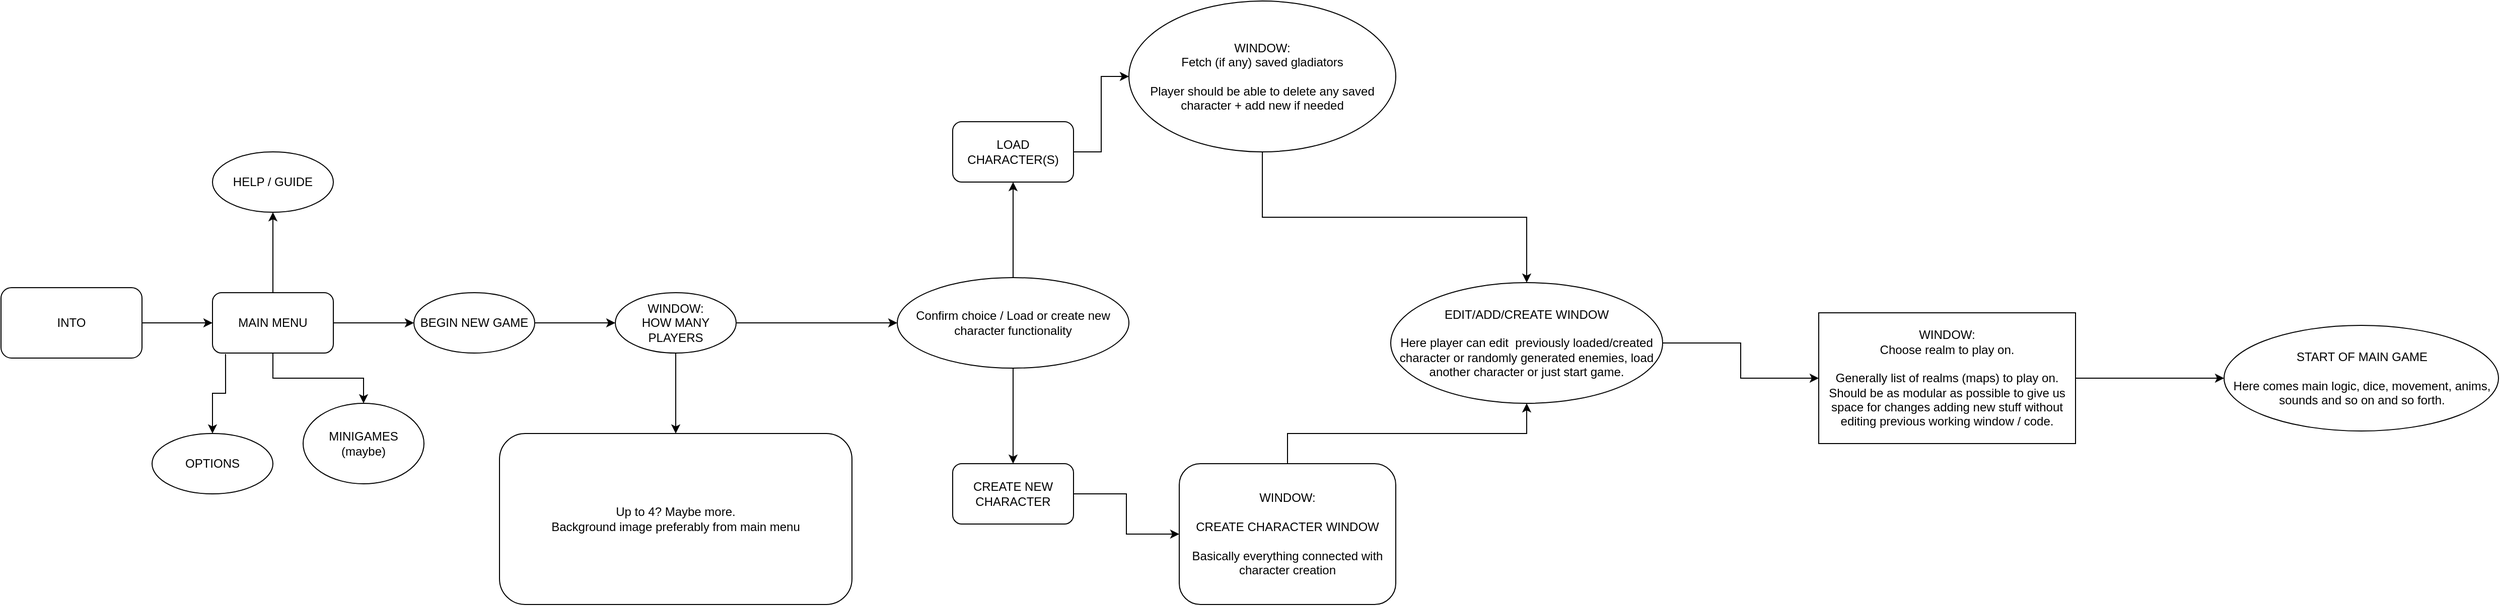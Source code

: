 <mxfile version="20.0.3" type="github">
  <diagram id="SZfK_inIEzVROsYKz_Nr" name="Page-1">
    <mxGraphModel dx="3220" dy="1300" grid="1" gridSize="10" guides="1" tooltips="1" connect="1" arrows="1" fold="1" page="1" pageScale="1" pageWidth="850" pageHeight="1100" math="0" shadow="0">
      <root>
        <mxCell id="0" />
        <mxCell id="1" parent="0" />
        <mxCell id="ox3uqfzwlMQcpdOZVIlB-2" style="edgeStyle=orthogonalEdgeStyle;rounded=0;orthogonalLoop=1;jettySize=auto;html=1;" parent="1" source="ox3uqfzwlMQcpdOZVIlB-1" target="ox3uqfzwlMQcpdOZVIlB-5" edge="1">
          <mxGeometry relative="1" as="geometry">
            <mxPoint x="-460" y="610" as="targetPoint" />
          </mxGeometry>
        </mxCell>
        <mxCell id="ox3uqfzwlMQcpdOZVIlB-1" value="INTO" style="rounded=1;whiteSpace=wrap;html=1;" parent="1" vertex="1">
          <mxGeometry x="-680" y="575" width="140" height="70" as="geometry" />
        </mxCell>
        <mxCell id="ox3uqfzwlMQcpdOZVIlB-8" value="" style="edgeStyle=orthogonalEdgeStyle;rounded=0;orthogonalLoop=1;jettySize=auto;html=1;" parent="1" source="ox3uqfzwlMQcpdOZVIlB-5" target="ox3uqfzwlMQcpdOZVIlB-7" edge="1">
          <mxGeometry relative="1" as="geometry" />
        </mxCell>
        <mxCell id="ox3uqfzwlMQcpdOZVIlB-10" value="" style="edgeStyle=orthogonalEdgeStyle;rounded=0;orthogonalLoop=1;jettySize=auto;html=1;exitX=0.108;exitY=1.017;exitDx=0;exitDy=0;exitPerimeter=0;" parent="1" source="ox3uqfzwlMQcpdOZVIlB-5" target="ox3uqfzwlMQcpdOZVIlB-9" edge="1">
          <mxGeometry relative="1" as="geometry" />
        </mxCell>
        <mxCell id="ox3uqfzwlMQcpdOZVIlB-12" value="" style="edgeStyle=orthogonalEdgeStyle;rounded=0;orthogonalLoop=1;jettySize=auto;html=1;" parent="1" source="ox3uqfzwlMQcpdOZVIlB-5" target="ox3uqfzwlMQcpdOZVIlB-11" edge="1">
          <mxGeometry relative="1" as="geometry" />
        </mxCell>
        <mxCell id="ox3uqfzwlMQcpdOZVIlB-17" style="edgeStyle=orthogonalEdgeStyle;rounded=0;orthogonalLoop=1;jettySize=auto;html=1;" parent="1" source="ox3uqfzwlMQcpdOZVIlB-5" target="ox3uqfzwlMQcpdOZVIlB-18" edge="1">
          <mxGeometry relative="1" as="geometry">
            <mxPoint x="-350" y="710" as="targetPoint" />
          </mxGeometry>
        </mxCell>
        <mxCell id="ox3uqfzwlMQcpdOZVIlB-5" value="MAIN MENU" style="rounded=1;whiteSpace=wrap;html=1;" parent="1" vertex="1">
          <mxGeometry x="-470" y="580" width="120" height="60" as="geometry" />
        </mxCell>
        <mxCell id="ox3uqfzwlMQcpdOZVIlB-7" value="HELP / GUIDE" style="ellipse;whiteSpace=wrap;html=1;rounded=1;" parent="1" vertex="1">
          <mxGeometry x="-470" y="440" width="120" height="60" as="geometry" />
        </mxCell>
        <mxCell id="ox3uqfzwlMQcpdOZVIlB-9" value="OPTIONS" style="ellipse;whiteSpace=wrap;html=1;rounded=1;" parent="1" vertex="1">
          <mxGeometry x="-530" y="720" width="120" height="60" as="geometry" />
        </mxCell>
        <mxCell id="zvDr6hN8rVWCarO8aaTl-2" value="" style="edgeStyle=orthogonalEdgeStyle;rounded=0;orthogonalLoop=1;jettySize=auto;html=1;" edge="1" parent="1" source="ox3uqfzwlMQcpdOZVIlB-11" target="zvDr6hN8rVWCarO8aaTl-1">
          <mxGeometry relative="1" as="geometry" />
        </mxCell>
        <mxCell id="ox3uqfzwlMQcpdOZVIlB-11" value="BEGIN NEW GAME" style="ellipse;whiteSpace=wrap;html=1;rounded=1;" parent="1" vertex="1">
          <mxGeometry x="-270" y="580" width="120" height="60" as="geometry" />
        </mxCell>
        <mxCell id="ox3uqfzwlMQcpdOZVIlB-18" value="MINIGAMES&lt;br&gt;(maybe)" style="ellipse;whiteSpace=wrap;html=1;" parent="1" vertex="1">
          <mxGeometry x="-380" y="690" width="120" height="80" as="geometry" />
        </mxCell>
        <mxCell id="zvDr6hN8rVWCarO8aaTl-4" value="" style="edgeStyle=orthogonalEdgeStyle;rounded=0;orthogonalLoop=1;jettySize=auto;html=1;" edge="1" parent="1" source="zvDr6hN8rVWCarO8aaTl-1" target="zvDr6hN8rVWCarO8aaTl-3">
          <mxGeometry relative="1" as="geometry" />
        </mxCell>
        <mxCell id="zvDr6hN8rVWCarO8aaTl-6" value="" style="edgeStyle=orthogonalEdgeStyle;rounded=0;orthogonalLoop=1;jettySize=auto;html=1;" edge="1" parent="1" source="zvDr6hN8rVWCarO8aaTl-1" target="zvDr6hN8rVWCarO8aaTl-5">
          <mxGeometry relative="1" as="geometry" />
        </mxCell>
        <mxCell id="zvDr6hN8rVWCarO8aaTl-1" value="WINDOW:&lt;br&gt;HOW MANY PLAYERS" style="ellipse;whiteSpace=wrap;html=1;rounded=1;" vertex="1" parent="1">
          <mxGeometry x="-70" y="580" width="120" height="60" as="geometry" />
        </mxCell>
        <mxCell id="zvDr6hN8rVWCarO8aaTl-3" value="&lt;div&gt;Up to 4? Maybe more. &lt;br&gt;&lt;/div&gt;&lt;div&gt;Background image preferably from main menu&lt;br&gt;&lt;/div&gt;" style="whiteSpace=wrap;html=1;rounded=1;" vertex="1" parent="1">
          <mxGeometry x="-185" y="720" width="350" height="170" as="geometry" />
        </mxCell>
        <mxCell id="zvDr6hN8rVWCarO8aaTl-8" value="" style="edgeStyle=orthogonalEdgeStyle;rounded=0;orthogonalLoop=1;jettySize=auto;html=1;" edge="1" parent="1" source="zvDr6hN8rVWCarO8aaTl-5" target="zvDr6hN8rVWCarO8aaTl-7">
          <mxGeometry relative="1" as="geometry" />
        </mxCell>
        <mxCell id="zvDr6hN8rVWCarO8aaTl-10" value="" style="edgeStyle=orthogonalEdgeStyle;rounded=0;orthogonalLoop=1;jettySize=auto;html=1;" edge="1" parent="1" source="zvDr6hN8rVWCarO8aaTl-5" target="zvDr6hN8rVWCarO8aaTl-9">
          <mxGeometry relative="1" as="geometry" />
        </mxCell>
        <mxCell id="zvDr6hN8rVWCarO8aaTl-5" value="Confirm choice / Load or create new character functionality " style="ellipse;whiteSpace=wrap;html=1;rounded=1;" vertex="1" parent="1">
          <mxGeometry x="210" y="565" width="230" height="90" as="geometry" />
        </mxCell>
        <mxCell id="zvDr6hN8rVWCarO8aaTl-12" value="" style="edgeStyle=orthogonalEdgeStyle;rounded=0;orthogonalLoop=1;jettySize=auto;html=1;" edge="1" parent="1" source="zvDr6hN8rVWCarO8aaTl-7" target="zvDr6hN8rVWCarO8aaTl-11">
          <mxGeometry relative="1" as="geometry" />
        </mxCell>
        <mxCell id="zvDr6hN8rVWCarO8aaTl-7" value="LOAD CHARACTER(S)" style="whiteSpace=wrap;html=1;rounded=1;" vertex="1" parent="1">
          <mxGeometry x="265" y="410" width="120" height="60" as="geometry" />
        </mxCell>
        <mxCell id="zvDr6hN8rVWCarO8aaTl-14" value="" style="edgeStyle=orthogonalEdgeStyle;rounded=0;orthogonalLoop=1;jettySize=auto;html=1;" edge="1" parent="1" source="zvDr6hN8rVWCarO8aaTl-9" target="zvDr6hN8rVWCarO8aaTl-13">
          <mxGeometry relative="1" as="geometry" />
        </mxCell>
        <mxCell id="zvDr6hN8rVWCarO8aaTl-9" value="CREATE NEW CHARACTER" style="whiteSpace=wrap;html=1;rounded=1;" vertex="1" parent="1">
          <mxGeometry x="265" y="750" width="120" height="60" as="geometry" />
        </mxCell>
        <mxCell id="zvDr6hN8rVWCarO8aaTl-15" style="edgeStyle=orthogonalEdgeStyle;rounded=0;orthogonalLoop=1;jettySize=auto;html=1;" edge="1" parent="1" source="zvDr6hN8rVWCarO8aaTl-11" target="zvDr6hN8rVWCarO8aaTl-17">
          <mxGeometry relative="1" as="geometry">
            <mxPoint x="760" y="600" as="targetPoint" />
          </mxGeometry>
        </mxCell>
        <mxCell id="zvDr6hN8rVWCarO8aaTl-11" value="&lt;div&gt;WINDOW:&lt;/div&gt;&lt;div&gt;Fetch (if any) saved gladiators&lt;br&gt;&lt;/div&gt;&lt;div&gt;&lt;br&gt;&lt;/div&gt;&lt;div&gt;Player should be able to delete any saved character + add new if needed&lt;br&gt;&lt;/div&gt;" style="ellipse;whiteSpace=wrap;html=1;rounded=1;" vertex="1" parent="1">
          <mxGeometry x="440" y="290" width="265" height="150" as="geometry" />
        </mxCell>
        <mxCell id="zvDr6hN8rVWCarO8aaTl-16" style="edgeStyle=orthogonalEdgeStyle;rounded=0;orthogonalLoop=1;jettySize=auto;html=1;entryX=0.5;entryY=1;entryDx=0;entryDy=0;" edge="1" parent="1" source="zvDr6hN8rVWCarO8aaTl-13" target="zvDr6hN8rVWCarO8aaTl-17">
          <mxGeometry relative="1" as="geometry">
            <mxPoint x="760" y="730" as="targetPoint" />
          </mxGeometry>
        </mxCell>
        <mxCell id="zvDr6hN8rVWCarO8aaTl-13" value="&lt;div&gt;WINDOW:&lt;/div&gt;&lt;div&gt;&lt;br&gt;&lt;/div&gt;&lt;div&gt;CREATE CHARACTER WINDOW&lt;/div&gt;&lt;div&gt;&lt;br&gt;&lt;/div&gt;&lt;div&gt;Basically everything connected with character creation&lt;br&gt;&lt;/div&gt;" style="whiteSpace=wrap;html=1;rounded=1;" vertex="1" parent="1">
          <mxGeometry x="490" y="750" width="215" height="140" as="geometry" />
        </mxCell>
        <mxCell id="zvDr6hN8rVWCarO8aaTl-19" value="" style="edgeStyle=orthogonalEdgeStyle;rounded=0;orthogonalLoop=1;jettySize=auto;html=1;" edge="1" parent="1" source="zvDr6hN8rVWCarO8aaTl-17" target="zvDr6hN8rVWCarO8aaTl-18">
          <mxGeometry relative="1" as="geometry" />
        </mxCell>
        <mxCell id="zvDr6hN8rVWCarO8aaTl-17" value="EDIT/ADD/CREATE WINDOW&lt;br&gt;&lt;br&gt;Here player can edit&amp;nbsp; previously loaded/created character or randomly generated enemies, load another character or just start game." style="ellipse;whiteSpace=wrap;html=1;" vertex="1" parent="1">
          <mxGeometry x="700" y="570" width="270" height="120" as="geometry" />
        </mxCell>
        <mxCell id="zvDr6hN8rVWCarO8aaTl-21" value="" style="edgeStyle=orthogonalEdgeStyle;rounded=0;orthogonalLoop=1;jettySize=auto;html=1;" edge="1" parent="1" source="zvDr6hN8rVWCarO8aaTl-18" target="zvDr6hN8rVWCarO8aaTl-20">
          <mxGeometry relative="1" as="geometry" />
        </mxCell>
        <mxCell id="zvDr6hN8rVWCarO8aaTl-18" value="&lt;div&gt;WINDOW:&lt;/div&gt;&lt;div&gt;Choose realm to play on.&lt;br&gt;&lt;/div&gt;&lt;div&gt;&lt;br&gt;&lt;/div&gt;&lt;div&gt;Generally list of realms (maps) to play on. Should be as modular as possible to give us space for changes adding new stuff without editing previous working window / code.&lt;br&gt;&lt;/div&gt;" style="whiteSpace=wrap;html=1;" vertex="1" parent="1">
          <mxGeometry x="1125" y="600" width="255" height="130" as="geometry" />
        </mxCell>
        <mxCell id="zvDr6hN8rVWCarO8aaTl-20" value="&lt;div&gt;START OF MAIN GAME&lt;/div&gt;&lt;div&gt;&lt;br&gt;&lt;/div&gt;&lt;div&gt;Here comes main logic, dice, movement, anims, sounds and so on and so forth. &lt;br&gt;&lt;/div&gt;" style="ellipse;whiteSpace=wrap;html=1;" vertex="1" parent="1">
          <mxGeometry x="1527.5" y="612.5" width="272.5" height="105" as="geometry" />
        </mxCell>
      </root>
    </mxGraphModel>
  </diagram>
</mxfile>
